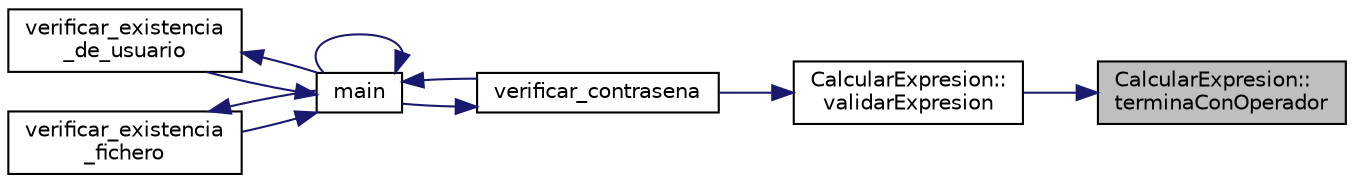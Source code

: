 digraph "CalcularExpresion::terminaConOperador"
{
 // LATEX_PDF_SIZE
  edge [fontname="Helvetica",fontsize="10",labelfontname="Helvetica",labelfontsize="10"];
  node [fontname="Helvetica",fontsize="10",shape=record];
  rankdir="RL";
  Node1 [label="CalcularExpresion::\lterminaConOperador",height=0.2,width=0.4,color="black", fillcolor="grey75", style="filled", fontcolor="black",tooltip="terminaConOperador."];
  Node1 -> Node2 [dir="back",color="midnightblue",fontsize="10",style="solid",fontname="Helvetica"];
  Node2 [label="CalcularExpresion::\lvalidarExpresion",height=0.2,width=0.4,color="black", fillcolor="white", style="filled",URL="$class_calcular_expresion.html#a480c9ab83b3bb130962eb680fb68a12c",tooltip="validarExpresion."];
  Node2 -> Node3 [dir="back",color="midnightblue",fontsize="10",style="solid",fontname="Helvetica"];
  Node3 [label="verificar_contrasena",height=0.2,width=0.4,color="black", fillcolor="white", style="filled",URL="$_l_o_g_i_n_01_c_09_09_8cpp.html#a59d4925ed7ab663abaea69c2c37111d9",tooltip="verificar_contrasena"];
  Node3 -> Node4 [dir="back",color="midnightblue",fontsize="10",style="solid",fontname="Helvetica"];
  Node4 [label="main",height=0.2,width=0.4,color="black", fillcolor="white", style="filled",URL="$_l_o_g_i_n_01_c_09_09_8cpp.html#ae66f6b31b5ad750f1fe042a706a4e3d4",tooltip="main"];
  Node4 -> Node4 [dir="back",color="midnightblue",fontsize="10",style="solid",fontname="Helvetica"];
  Node4 -> Node3 [dir="back",color="midnightblue",fontsize="10",style="solid",fontname="Helvetica"];
  Node4 -> Node5 [dir="back",color="midnightblue",fontsize="10",style="solid",fontname="Helvetica"];
  Node5 [label="verificar_existencia\l_de_usuario",height=0.2,width=0.4,color="black", fillcolor="white", style="filled",URL="$_l_o_g_i_n_01_c_09_09_8cpp.html#a2cfb19675ebaa784ced8e4c63bcc61a8",tooltip="verificar_existencia_de_usuario"];
  Node5 -> Node4 [dir="back",color="midnightblue",fontsize="10",style="solid",fontname="Helvetica"];
  Node4 -> Node6 [dir="back",color="midnightblue",fontsize="10",style="solid",fontname="Helvetica"];
  Node6 [label="verificar_existencia\l_fichero",height=0.2,width=0.4,color="black", fillcolor="white", style="filled",URL="$_l_o_g_i_n_01_c_09_09_8cpp.html#a6a17355b6b5b1da6d3cd1ec961fbf8a3",tooltip="verificar_existencia_fichero"];
  Node6 -> Node4 [dir="back",color="midnightblue",fontsize="10",style="solid",fontname="Helvetica"];
}
